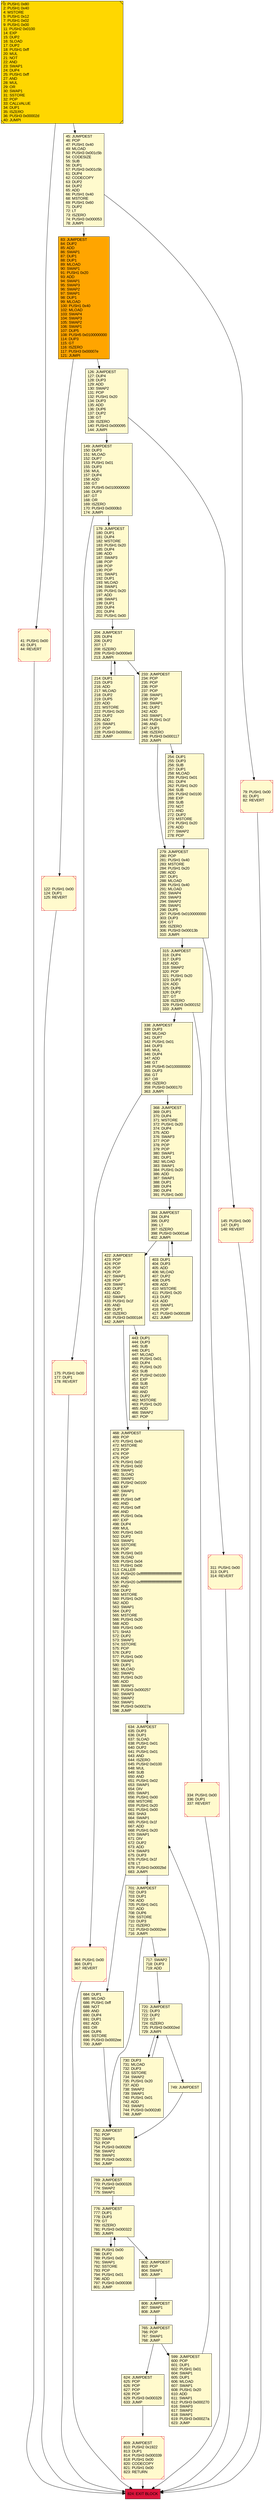 digraph G {
bgcolor=transparent rankdir=UD;
node [shape=box style=filled color=black fillcolor=white fontname=arial fontcolor=black];
279 [label="279: JUMPDEST\l280: POP\l281: PUSH1 0x40\l283: MSTORE\l284: PUSH1 0x20\l286: ADD\l287: DUP1\l288: MLOAD\l289: PUSH1 0x40\l291: MLOAD\l292: SWAP4\l293: SWAP3\l294: SWAP2\l295: SWAP1\l296: DUP5\l297: PUSH5 0x0100000000\l303: DUP3\l304: GT\l305: ISZERO\l306: PUSH3 0x00013b\l310: JUMPI\l" fillcolor=lemonchiffon ];
624 [label="624: JUMPDEST\l625: POP\l626: POP\l627: POP\l628: POP\l629: PUSH3 0x000329\l633: JUMP\l" fillcolor=lemonchiffon ];
422 [label="422: JUMPDEST\l423: POP\l424: POP\l425: POP\l426: POP\l427: SWAP1\l428: POP\l429: SWAP1\l430: DUP2\l431: ADD\l432: SWAP1\l433: PUSH1 0x1f\l435: AND\l436: DUP1\l437: ISZERO\l438: PUSH3 0x0001d4\l442: JUMPI\l" fillcolor=lemonchiffon ];
750 [label="750: JUMPDEST\l751: POP\l752: SWAP1\l753: POP\l754: PUSH3 0x0002fd\l758: SWAP2\l759: SWAP1\l760: PUSH3 0x000301\l764: JUMP\l" fillcolor=lemonchiffon ];
730 [label="730: DUP3\l731: MLOAD\l732: DUP3\l733: SSTORE\l734: SWAP2\l735: PUSH1 0x20\l737: ADD\l738: SWAP2\l739: SWAP1\l740: PUSH1 0x01\l742: ADD\l743: SWAP1\l744: PUSH3 0x0002d0\l748: JUMP\l" fillcolor=lemonchiffon ];
41 [label="41: PUSH1 0x00\l43: DUP1\l44: REVERT\l" fillcolor=lemonchiffon shape=Msquare color=crimson ];
315 [label="315: JUMPDEST\l316: DUP4\l317: DUP3\l318: ADD\l319: SWAP2\l320: POP\l321: PUSH1 0x20\l323: DUP3\l324: ADD\l325: DUP6\l326: DUP2\l327: GT\l328: ISZERO\l329: PUSH3 0x000152\l333: JUMPI\l" fillcolor=lemonchiffon ];
364 [label="364: PUSH1 0x00\l366: DUP1\l367: REVERT\l" fillcolor=lemonchiffon shape=Msquare color=crimson ];
0 [label="0: PUSH1 0x80\l2: PUSH1 0x40\l4: MSTORE\l5: PUSH1 0x12\l7: PUSH1 0x02\l9: PUSH1 0x00\l11: PUSH2 0x0100\l14: EXP\l15: DUP2\l16: SLOAD\l17: DUP2\l18: PUSH1 0xff\l20: MUL\l21: NOT\l22: AND\l23: SWAP1\l24: DUP4\l25: PUSH1 0xff\l27: AND\l28: MUL\l29: OR\l30: SWAP1\l31: SSTORE\l32: POP\l33: CALLVALUE\l34: DUP1\l35: ISZERO\l36: PUSH3 0x00002d\l40: JUMPI\l" fillcolor=lemonchiffon shape=Msquare fillcolor=gold ];
175 [label="175: PUSH1 0x00\l177: DUP1\l178: REVERT\l" fillcolor=lemonchiffon shape=Msquare color=crimson ];
717 [label="717: SWAP2\l718: DUP3\l719: ADD\l" fillcolor=lemonchiffon ];
634 [label="634: JUMPDEST\l635: DUP3\l636: DUP1\l637: SLOAD\l638: PUSH1 0x01\l640: DUP2\l641: PUSH1 0x01\l643: AND\l644: ISZERO\l645: PUSH2 0x0100\l648: MUL\l649: SUB\l650: AND\l651: PUSH1 0x02\l653: SWAP1\l654: DIV\l655: SWAP1\l656: PUSH1 0x00\l658: MSTORE\l659: PUSH1 0x20\l661: PUSH1 0x00\l663: SHA3\l664: SWAP1\l665: PUSH1 0x1f\l667: ADD\l668: PUSH1 0x20\l670: SWAP1\l671: DIV\l672: DUP2\l673: ADD\l674: SWAP3\l675: DUP3\l676: PUSH1 0x1f\l678: LT\l679: PUSH3 0x0002bd\l683: JUMPI\l" fillcolor=lemonchiffon ];
806 [label="806: JUMPDEST\l807: SWAP1\l808: JUMP\l" fillcolor=lemonchiffon ];
311 [label="311: PUSH1 0x00\l313: DUP1\l314: REVERT\l" fillcolor=lemonchiffon shape=Msquare color=crimson ];
599 [label="599: JUMPDEST\l600: POP\l601: DUP1\l602: PUSH1 0x01\l604: SWAP1\l605: DUP1\l606: MLOAD\l607: SWAP1\l608: PUSH1 0x20\l610: ADD\l611: SWAP1\l612: PUSH3 0x000270\l616: SWAP3\l617: SWAP2\l618: SWAP1\l619: PUSH3 0x00027a\l623: JUMP\l" fillcolor=lemonchiffon ];
45 [label="45: JUMPDEST\l46: POP\l47: PUSH1 0x40\l49: MLOAD\l50: PUSH3 0x001c5b\l54: CODESIZE\l55: SUB\l56: DUP1\l57: PUSH3 0x001c5b\l61: DUP4\l62: CODECOPY\l63: DUP2\l64: DUP2\l65: ADD\l66: PUSH1 0x40\l68: MSTORE\l69: PUSH1 0x60\l71: DUP2\l72: LT\l73: ISZERO\l74: PUSH3 0x000053\l78: JUMPI\l" fillcolor=lemonchiffon ];
149 [label="149: JUMPDEST\l150: DUP3\l151: MLOAD\l152: DUP7\l153: PUSH1 0x01\l155: DUP3\l156: MUL\l157: DUP4\l158: ADD\l159: GT\l160: PUSH5 0x0100000000\l166: DUP3\l167: GT\l168: OR\l169: ISZERO\l170: PUSH3 0x0000b3\l174: JUMPI\l" fillcolor=lemonchiffon ];
338 [label="338: JUMPDEST\l339: DUP3\l340: MLOAD\l341: DUP7\l342: PUSH1 0x01\l344: DUP3\l345: MUL\l346: DUP4\l347: ADD\l348: GT\l349: PUSH5 0x0100000000\l355: DUP3\l356: GT\l357: OR\l358: ISZERO\l359: PUSH3 0x000170\l363: JUMPI\l" fillcolor=lemonchiffon ];
393 [label="393: JUMPDEST\l394: DUP4\l395: DUP2\l396: LT\l397: ISZERO\l398: PUSH3 0x0001a6\l402: JUMPI\l" fillcolor=lemonchiffon ];
786 [label="786: PUSH1 0x00\l788: DUP2\l789: PUSH1 0x00\l791: SWAP1\l792: SSTORE\l793: POP\l794: PUSH1 0x01\l796: ADD\l797: PUSH3 0x000308\l801: JUMP\l" fillcolor=lemonchiffon ];
214 [label="214: DUP1\l215: DUP3\l216: ADD\l217: MLOAD\l218: DUP2\l219: DUP5\l220: ADD\l221: MSTORE\l222: PUSH1 0x20\l224: DUP2\l225: ADD\l226: SWAP1\l227: POP\l228: PUSH3 0x0000cc\l232: JUMP\l" fillcolor=lemonchiffon ];
684 [label="684: DUP1\l685: MLOAD\l686: PUSH1 0xff\l688: NOT\l689: AND\l690: DUP4\l691: DUP1\l692: ADD\l693: OR\l694: DUP6\l695: SSTORE\l696: PUSH3 0x0002ee\l700: JUMP\l" fillcolor=lemonchiffon ];
122 [label="122: PUSH1 0x00\l124: DUP1\l125: REVERT\l" fillcolor=lemonchiffon shape=Msquare color=crimson ];
368 [label="368: JUMPDEST\l369: DUP1\l370: DUP4\l371: MSTORE\l372: PUSH1 0x20\l374: DUP4\l375: ADD\l376: SWAP3\l377: POP\l378: POP\l379: POP\l380: SWAP1\l381: DUP1\l382: MLOAD\l383: SWAP1\l384: PUSH1 0x20\l386: ADD\l387: SWAP1\l388: DUP1\l389: DUP4\l390: DUP4\l391: PUSH1 0x00\l" fillcolor=lemonchiffon ];
776 [label="776: JUMPDEST\l777: DUP1\l778: DUP3\l779: GT\l780: ISZERO\l781: PUSH3 0x000322\l785: JUMPI\l" fillcolor=lemonchiffon ];
83 [label="83: JUMPDEST\l84: DUP2\l85: ADD\l86: SWAP1\l87: DUP1\l88: DUP1\l89: MLOAD\l90: SWAP1\l91: PUSH1 0x20\l93: ADD\l94: SWAP1\l95: SWAP3\l96: SWAP2\l97: SWAP1\l98: DUP1\l99: MLOAD\l100: PUSH1 0x40\l102: MLOAD\l103: SWAP4\l104: SWAP3\l105: SWAP2\l106: SWAP1\l107: DUP5\l108: PUSH5 0x0100000000\l114: DUP3\l115: GT\l116: ISZERO\l117: PUSH3 0x00007e\l121: JUMPI\l" fillcolor=orange ];
179 [label="179: JUMPDEST\l180: DUP1\l181: DUP4\l182: MSTORE\l183: PUSH1 0x20\l185: DUP4\l186: ADD\l187: SWAP3\l188: POP\l189: POP\l190: POP\l191: SWAP1\l192: DUP1\l193: MLOAD\l194: SWAP1\l195: PUSH1 0x20\l197: ADD\l198: SWAP1\l199: DUP1\l200: DUP4\l201: DUP4\l202: PUSH1 0x00\l" fillcolor=lemonchiffon ];
701 [label="701: JUMPDEST\l702: DUP3\l703: DUP1\l704: ADD\l705: PUSH1 0x01\l707: ADD\l708: DUP6\l709: SSTORE\l710: DUP3\l711: ISZERO\l712: PUSH3 0x0002ee\l716: JUMPI\l" fillcolor=lemonchiffon ];
749 [label="749: JUMPDEST\l" fillcolor=lemonchiffon ];
233 [label="233: JUMPDEST\l234: POP\l235: POP\l236: POP\l237: POP\l238: SWAP1\l239: POP\l240: SWAP1\l241: DUP2\l242: ADD\l243: SWAP1\l244: PUSH1 0x1f\l246: AND\l247: DUP1\l248: ISZERO\l249: PUSH3 0x000117\l253: JUMPI\l" fillcolor=lemonchiffon ];
720 [label="720: JUMPDEST\l721: DUP3\l722: DUP2\l723: GT\l724: ISZERO\l725: PUSH3 0x0002ed\l729: JUMPI\l" fillcolor=lemonchiffon ];
204 [label="204: JUMPDEST\l205: DUP4\l206: DUP2\l207: LT\l208: ISZERO\l209: PUSH3 0x0000e9\l213: JUMPI\l" fillcolor=lemonchiffon ];
809 [label="809: JUMPDEST\l810: PUSH2 0x1922\l813: DUP1\l814: PUSH3 0x000339\l818: PUSH1 0x00\l820: CODECOPY\l821: PUSH1 0x00\l823: RETURN\l" fillcolor=lemonchiffon shape=Msquare color=crimson ];
765 [label="765: JUMPDEST\l766: POP\l767: SWAP1\l768: JUMP\l" fillcolor=lemonchiffon ];
79 [label="79: PUSH1 0x00\l81: DUP1\l82: REVERT\l" fillcolor=lemonchiffon shape=Msquare color=crimson ];
468 [label="468: JUMPDEST\l469: POP\l470: PUSH1 0x40\l472: MSTORE\l473: POP\l474: POP\l475: POP\l476: PUSH1 0x02\l478: PUSH1 0x00\l480: SWAP1\l481: SLOAD\l482: SWAP1\l483: PUSH2 0x0100\l486: EXP\l487: SWAP1\l488: DIV\l489: PUSH1 0xff\l491: AND\l492: PUSH1 0xff\l494: AND\l495: PUSH1 0x0a\l497: EXP\l498: DUP4\l499: MUL\l500: PUSH1 0x03\l502: DUP2\l503: SWAP1\l504: SSTORE\l505: POP\l506: PUSH1 0x03\l508: SLOAD\l509: PUSH1 0x04\l511: PUSH1 0x00\l513: CALLER\l514: PUSH20 0xffffffffffffffffffffffffffffffffffffffff\l535: AND\l536: PUSH20 0xffffffffffffffffffffffffffffffffffffffff\l557: AND\l558: DUP2\l559: MSTORE\l560: PUSH1 0x20\l562: ADD\l563: SWAP1\l564: DUP2\l565: MSTORE\l566: PUSH1 0x20\l568: ADD\l569: PUSH1 0x00\l571: SHA3\l572: DUP2\l573: SWAP1\l574: SSTORE\l575: POP\l576: DUP2\l577: PUSH1 0x00\l579: SWAP1\l580: DUP1\l581: MLOAD\l582: SWAP1\l583: PUSH1 0x20\l585: ADD\l586: SWAP1\l587: PUSH3 0x000257\l591: SWAP3\l592: SWAP2\l593: SWAP1\l594: PUSH3 0x00027a\l598: JUMP\l" fillcolor=lemonchiffon ];
334 [label="334: PUSH1 0x00\l336: DUP1\l337: REVERT\l" fillcolor=lemonchiffon shape=Msquare color=crimson ];
145 [label="145: PUSH1 0x00\l147: DUP1\l148: REVERT\l" fillcolor=lemonchiffon shape=Msquare color=crimson ];
443 [label="443: DUP1\l444: DUP3\l445: SUB\l446: DUP1\l447: MLOAD\l448: PUSH1 0x01\l450: DUP4\l451: PUSH1 0x20\l453: SUB\l454: PUSH2 0x0100\l457: EXP\l458: SUB\l459: NOT\l460: AND\l461: DUP2\l462: MSTORE\l463: PUSH1 0x20\l465: ADD\l466: SWAP2\l467: POP\l" fillcolor=lemonchiffon ];
802 [label="802: JUMPDEST\l803: POP\l804: SWAP1\l805: JUMP\l" fillcolor=lemonchiffon ];
769 [label="769: JUMPDEST\l770: PUSH3 0x000326\l774: SWAP2\l775: SWAP1\l" fillcolor=lemonchiffon ];
254 [label="254: DUP1\l255: DUP3\l256: SUB\l257: DUP1\l258: MLOAD\l259: PUSH1 0x01\l261: DUP4\l262: PUSH1 0x20\l264: SUB\l265: PUSH2 0x0100\l268: EXP\l269: SUB\l270: NOT\l271: AND\l272: DUP2\l273: MSTORE\l274: PUSH1 0x20\l276: ADD\l277: SWAP2\l278: POP\l" fillcolor=lemonchiffon ];
824 [label="824: EXIT BLOCK\l" fillcolor=crimson ];
126 [label="126: JUMPDEST\l127: DUP4\l128: DUP3\l129: ADD\l130: SWAP2\l131: POP\l132: PUSH1 0x20\l134: DUP3\l135: ADD\l136: DUP6\l137: DUP2\l138: GT\l139: ISZERO\l140: PUSH3 0x000095\l144: JUMPI\l" fillcolor=lemonchiffon ];
403 [label="403: DUP1\l404: DUP3\l405: ADD\l406: MLOAD\l407: DUP2\l408: DUP5\l409: ADD\l410: MSTORE\l411: PUSH1 0x20\l413: DUP2\l414: ADD\l415: SWAP1\l416: POP\l417: PUSH3 0x000189\l421: JUMP\l" fillcolor=lemonchiffon ];
720 -> 749;
0 -> 41;
149 -> 179;
204 -> 233;
145 -> 824;
279 -> 315;
126 -> 145;
338 -> 364;
279 -> 311;
443 -> 468;
233 -> 279;
83 -> 126;
720 -> 730;
730 -> 720;
624 -> 809;
422 -> 468;
311 -> 824;
776 -> 802;
769 -> 776;
41 -> 824;
422 -> 443;
175 -> 824;
750 -> 769;
45 -> 79;
765 -> 599;
204 -> 214;
214 -> 204;
806 -> 765;
45 -> 83;
338 -> 368;
368 -> 393;
599 -> 634;
776 -> 786;
786 -> 776;
83 -> 122;
634 -> 684;
634 -> 701;
809 -> 824;
701 -> 717;
233 -> 254;
315 -> 338;
79 -> 824;
0 -> 45;
149 -> 175;
334 -> 824;
393 -> 422;
701 -> 750;
684 -> 750;
802 -> 806;
315 -> 334;
122 -> 824;
749 -> 750;
126 -> 149;
393 -> 403;
403 -> 393;
765 -> 624;
717 -> 720;
254 -> 279;
364 -> 824;
179 -> 204;
468 -> 634;
}